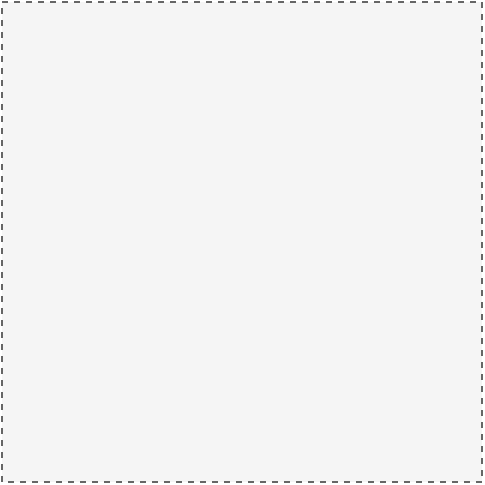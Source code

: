 <mxfile version="20.6.0" type="github"><diagram id="7kE2EHT2WWWvDVnOiq9k" name="Page-1"><mxGraphModel dx="1350" dy="864" grid="1" gridSize="10" guides="1" tooltips="1" connect="1" arrows="1" fold="1" page="1" pageScale="1" pageWidth="827" pageHeight="1169" math="0" shadow="0"><root><mxCell id="0"/><mxCell id="1" parent="0"/><mxCell id="asBkqxEgjt4jGFCgjBue-5" value="" style="whiteSpace=wrap;html=1;aspect=fixed;dashed=1;fillColor=#f5f5f5;fontColor=#333333;strokeColor=#666666;" vertex="1" parent="1"><mxGeometry x="280" y="40" width="240" height="240" as="geometry"/></mxCell></root></mxGraphModel></diagram></mxfile>
